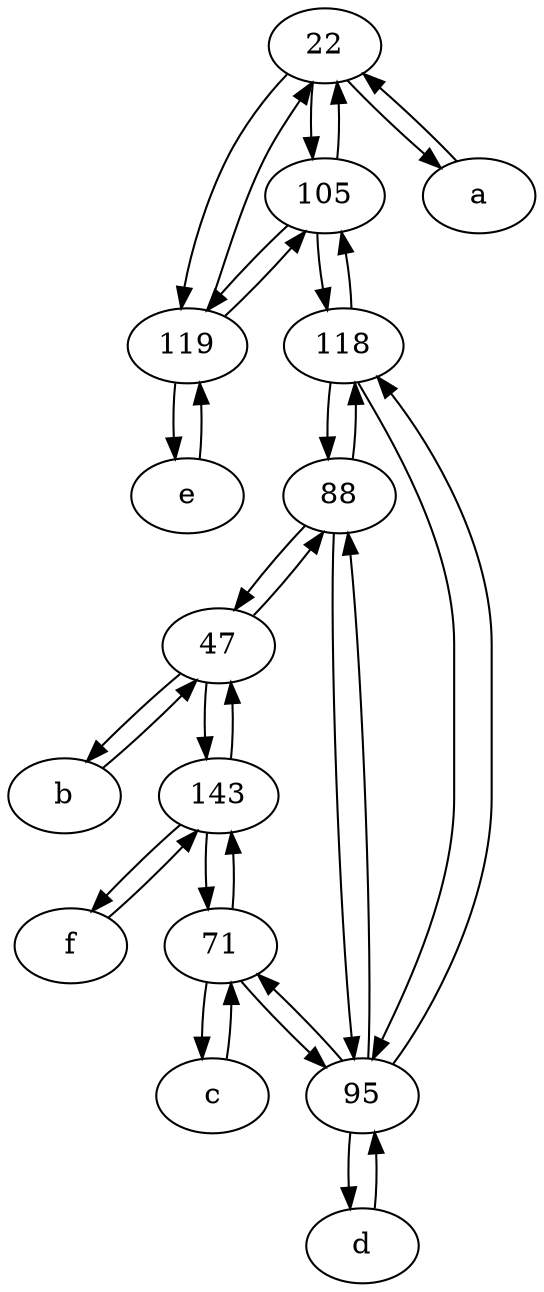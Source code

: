 digraph  {
	22;
	88;
	71;
	105;
	b [pos="50,20!"];
	119;
	f [pos="15,45!"];
	d [pos="20,30!"];
	118;
	143;
	a [pos="40,10!"];
	95;
	47;
	e [pos="30,50!"];
	c [pos="20,10!"];
	118 -> 88;
	71 -> c;
	105 -> 119;
	95 -> 88;
	a -> 22;
	95 -> 118;
	88 -> 118;
	119 -> e;
	22 -> 119;
	22 -> 105;
	c -> 71;
	119 -> 105;
	d -> 95;
	118 -> 105;
	e -> 119;
	88 -> 47;
	88 -> 95;
	47 -> 143;
	47 -> b;
	95 -> 71;
	118 -> 95;
	143 -> 71;
	71 -> 143;
	143 -> 47;
	f -> 143;
	b -> 47;
	95 -> d;
	22 -> a;
	105 -> 118;
	143 -> f;
	71 -> 95;
	119 -> 22;
	47 -> 88;
	105 -> 22;

	}